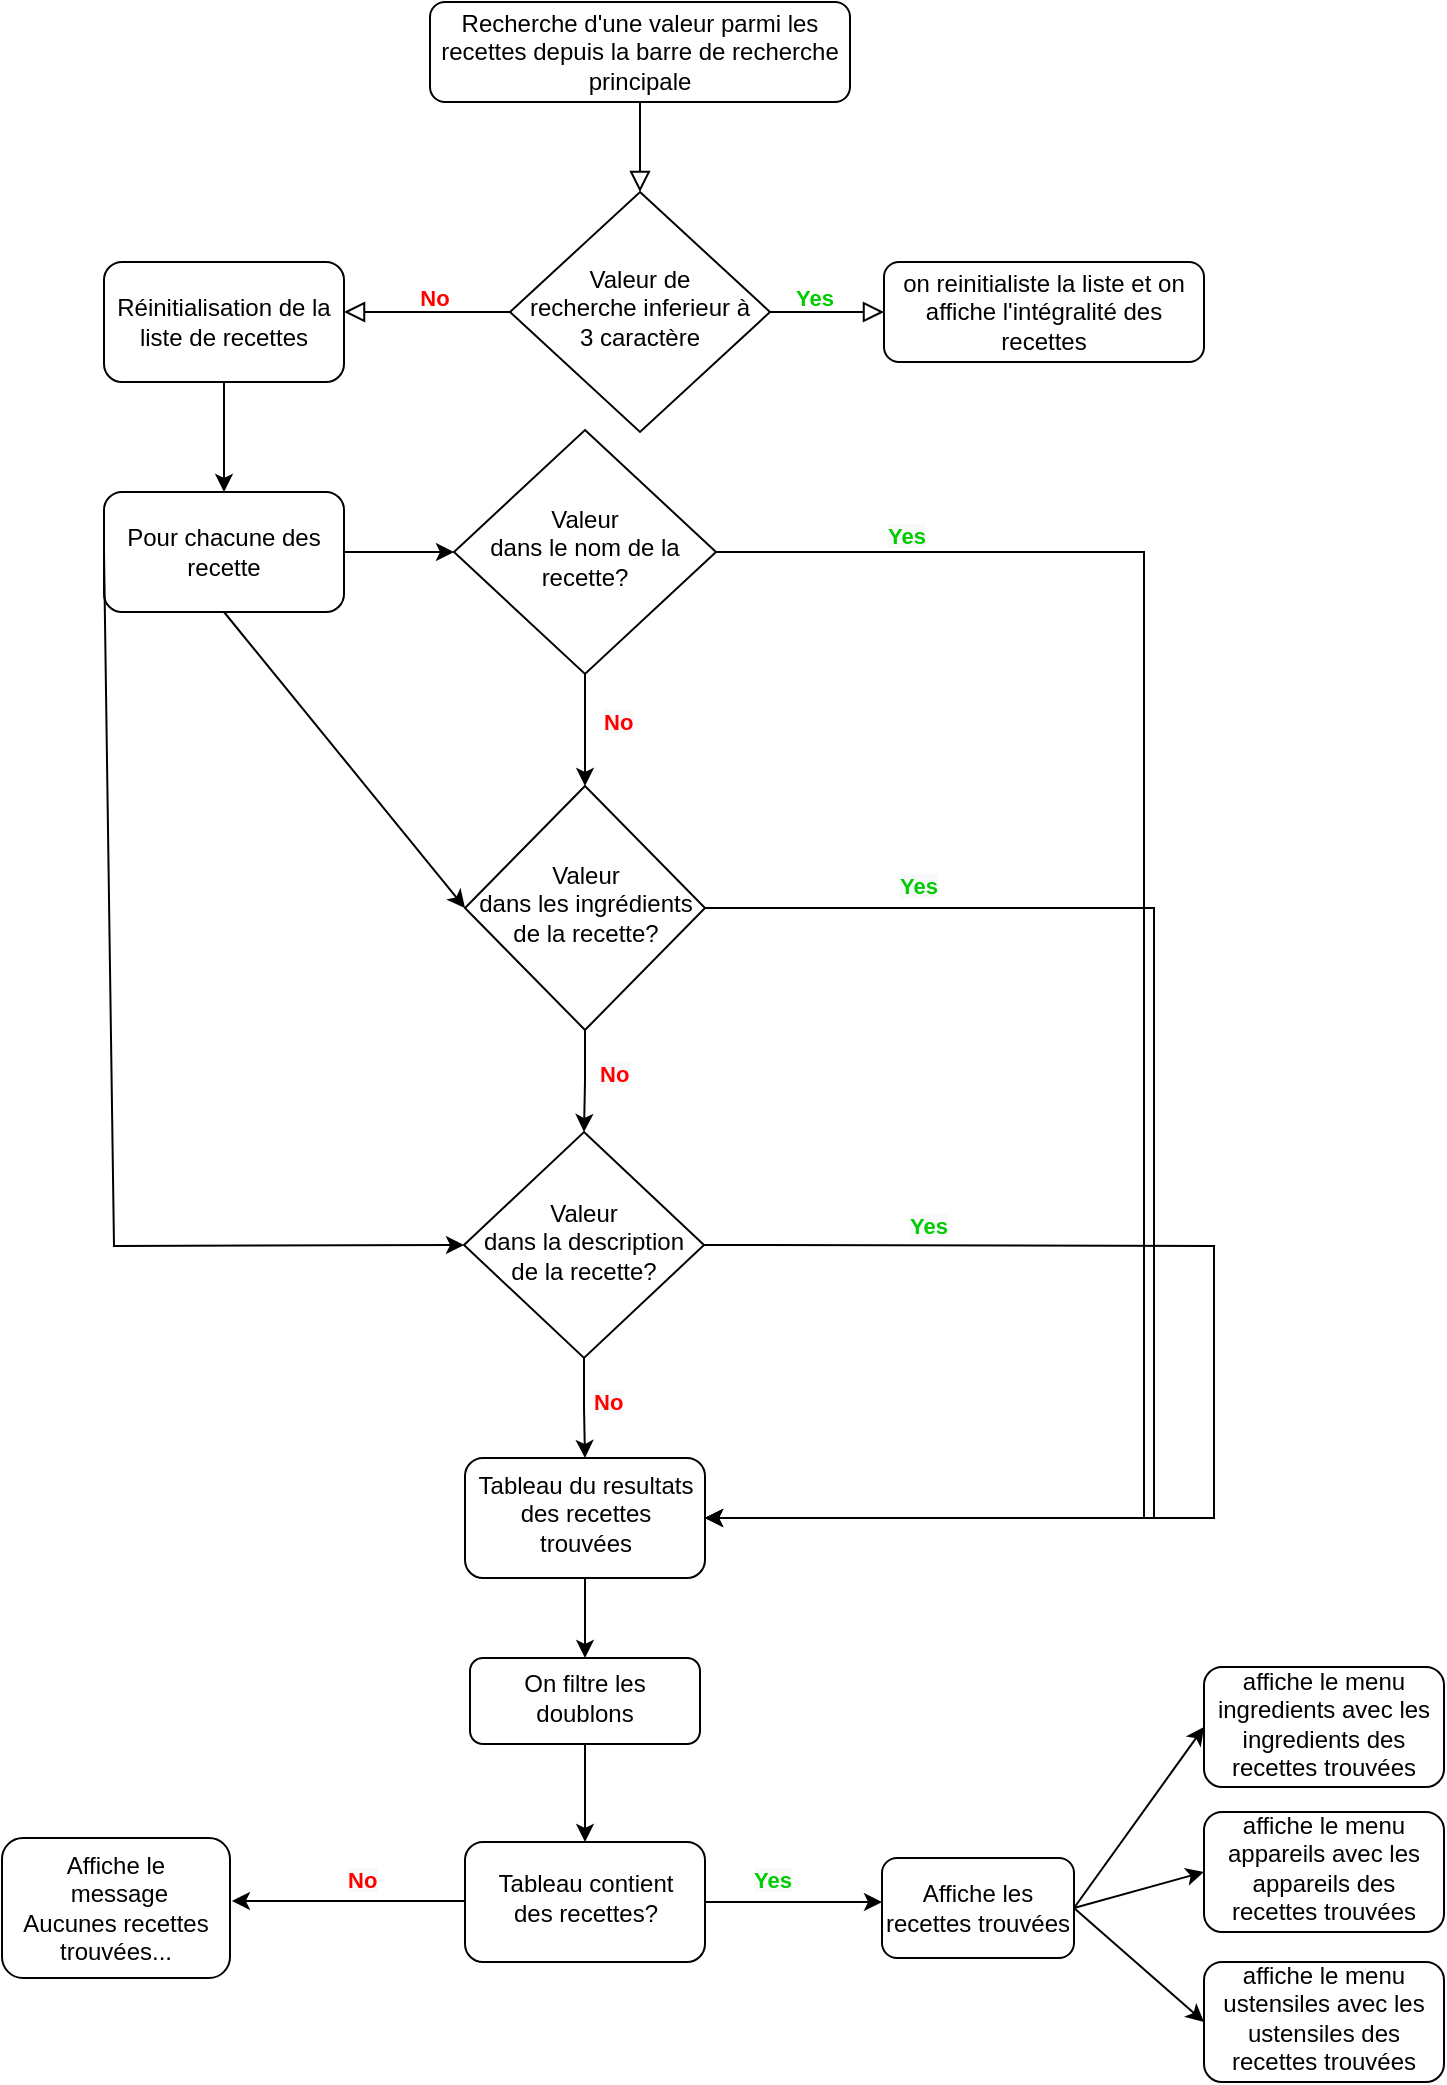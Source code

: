 <mxfile version="20.3.6" type="github">
  <diagram id="C5RBs43oDa-KdzZeNtuy" name="Page-1">
    <mxGraphModel dx="2370" dy="1337" grid="1" gridSize="10" guides="1" tooltips="1" connect="1" arrows="1" fold="1" page="1" pageScale="1" pageWidth="827" pageHeight="1169" math="0" shadow="0">
      <root>
        <mxCell id="WIyWlLk6GJQsqaUBKTNV-0" />
        <mxCell id="WIyWlLk6GJQsqaUBKTNV-1" parent="WIyWlLk6GJQsqaUBKTNV-0" />
        <mxCell id="7H8xr5HaLFff8GM3fQpU-0" value="" style="rounded=0;html=1;jettySize=auto;orthogonalLoop=1;fontSize=11;endArrow=block;endFill=0;endSize=8;strokeWidth=1;shadow=0;labelBackgroundColor=none;edgeStyle=orthogonalEdgeStyle;" edge="1" parent="WIyWlLk6GJQsqaUBKTNV-1" source="7H8xr5HaLFff8GM3fQpU-1" target="7H8xr5HaLFff8GM3fQpU-4">
          <mxGeometry relative="1" as="geometry" />
        </mxCell>
        <mxCell id="7H8xr5HaLFff8GM3fQpU-1" value="Recherche d&#39;une valeur parmi les recettes depuis la barre de recherche principale" style="rounded=1;whiteSpace=wrap;html=1;fontSize=12;glass=0;strokeWidth=1;shadow=0;" vertex="1" parent="WIyWlLk6GJQsqaUBKTNV-1">
          <mxGeometry x="278" y="82" width="210" height="50" as="geometry" />
        </mxCell>
        <mxCell id="7H8xr5HaLFff8GM3fQpU-2" value="&lt;font color=&quot;#ff0000&quot;&gt;No&lt;/font&gt;" style="rounded=0;html=1;jettySize=auto;orthogonalLoop=1;fontSize=11;endArrow=block;endFill=0;endSize=8;strokeWidth=1;shadow=0;labelBackgroundColor=none;edgeStyle=orthogonalEdgeStyle;fontStyle=1" edge="1" parent="WIyWlLk6GJQsqaUBKTNV-1" source="7H8xr5HaLFff8GM3fQpU-4">
          <mxGeometry x="-0.084" y="-7" relative="1" as="geometry">
            <mxPoint as="offset" />
            <mxPoint x="235" y="237" as="targetPoint" />
          </mxGeometry>
        </mxCell>
        <mxCell id="7H8xr5HaLFff8GM3fQpU-3" value="&lt;b&gt;&lt;font color=&quot;#00cc00&quot;&gt;Yes&lt;/font&gt;&lt;/b&gt;" style="edgeStyle=orthogonalEdgeStyle;rounded=0;html=1;jettySize=auto;orthogonalLoop=1;fontSize=11;endArrow=block;endFill=0;endSize=8;strokeWidth=1;shadow=0;labelBackgroundColor=none;" edge="1" parent="WIyWlLk6GJQsqaUBKTNV-1" source="7H8xr5HaLFff8GM3fQpU-4" target="7H8xr5HaLFff8GM3fQpU-5">
          <mxGeometry x="-0.228" y="7" relative="1" as="geometry">
            <mxPoint as="offset" />
          </mxGeometry>
        </mxCell>
        <mxCell id="7H8xr5HaLFff8GM3fQpU-4" value="Valeur de &lt;br&gt;recherche inferieur à 3 caractère" style="rhombus;whiteSpace=wrap;html=1;shadow=0;fontFamily=Helvetica;fontSize=12;align=center;strokeWidth=1;spacing=6;spacingTop=-4;" vertex="1" parent="WIyWlLk6GJQsqaUBKTNV-1">
          <mxGeometry x="318" y="177" width="130" height="120" as="geometry" />
        </mxCell>
        <mxCell id="7H8xr5HaLFff8GM3fQpU-5" value="on reinitialiste la liste et on affiche l&#39;intégralité des recettes" style="rounded=1;whiteSpace=wrap;html=1;fontSize=12;glass=0;strokeWidth=1;shadow=0;" vertex="1" parent="WIyWlLk6GJQsqaUBKTNV-1">
          <mxGeometry x="505" y="212" width="160" height="50" as="geometry" />
        </mxCell>
        <mxCell id="7H8xr5HaLFff8GM3fQpU-7" value="" style="edgeStyle=orthogonalEdgeStyle;rounded=0;orthogonalLoop=1;jettySize=auto;html=1;" edge="1" parent="WIyWlLk6GJQsqaUBKTNV-1" source="7H8xr5HaLFff8GM3fQpU-8" target="7H8xr5HaLFff8GM3fQpU-14">
          <mxGeometry relative="1" as="geometry" />
        </mxCell>
        <mxCell id="7H8xr5HaLFff8GM3fQpU-8" value="Valeur &lt;br&gt;dans le nom de la recette?" style="rhombus;whiteSpace=wrap;html=1;shadow=0;fontFamily=Helvetica;fontSize=12;align=center;strokeWidth=1;spacing=6;spacingTop=-4;" vertex="1" parent="WIyWlLk6GJQsqaUBKTNV-1">
          <mxGeometry x="290" y="296" width="131" height="122" as="geometry" />
        </mxCell>
        <mxCell id="7H8xr5HaLFff8GM3fQpU-9" value="" style="edgeStyle=orthogonalEdgeStyle;rounded=0;orthogonalLoop=1;jettySize=auto;html=1;" edge="1" parent="WIyWlLk6GJQsqaUBKTNV-1" source="7H8xr5HaLFff8GM3fQpU-10" target="7H8xr5HaLFff8GM3fQpU-21">
          <mxGeometry relative="1" as="geometry" />
        </mxCell>
        <mxCell id="7H8xr5HaLFff8GM3fQpU-10" value="Réinitialisation de la liste de recettes" style="rounded=1;whiteSpace=wrap;html=1;" vertex="1" parent="WIyWlLk6GJQsqaUBKTNV-1">
          <mxGeometry x="115" y="212" width="120" height="60" as="geometry" />
        </mxCell>
        <mxCell id="7H8xr5HaLFff8GM3fQpU-13" value="" style="edgeStyle=orthogonalEdgeStyle;rounded=0;orthogonalLoop=1;jettySize=auto;html=1;" edge="1" parent="WIyWlLk6GJQsqaUBKTNV-1" source="7H8xr5HaLFff8GM3fQpU-14" target="7H8xr5HaLFff8GM3fQpU-18">
          <mxGeometry relative="1" as="geometry" />
        </mxCell>
        <mxCell id="7H8xr5HaLFff8GM3fQpU-14" value="Valeur &lt;br&gt;dans les ingrédients de la recette?" style="rhombus;whiteSpace=wrap;html=1;shadow=0;fontFamily=Helvetica;fontSize=12;align=center;strokeWidth=1;spacing=6;spacingTop=-4;" vertex="1" parent="WIyWlLk6GJQsqaUBKTNV-1">
          <mxGeometry x="295.5" y="474" width="120" height="122" as="geometry" />
        </mxCell>
        <mxCell id="7H8xr5HaLFff8GM3fQpU-17" value="" style="edgeStyle=orthogonalEdgeStyle;rounded=0;orthogonalLoop=1;jettySize=auto;html=1;" edge="1" parent="WIyWlLk6GJQsqaUBKTNV-1" source="7H8xr5HaLFff8GM3fQpU-18" target="7H8xr5HaLFff8GM3fQpU-25">
          <mxGeometry relative="1" as="geometry" />
        </mxCell>
        <mxCell id="7H8xr5HaLFff8GM3fQpU-18" value="Valeur &lt;br&gt;dans la description de la recette?" style="rhombus;whiteSpace=wrap;html=1;shadow=0;fontFamily=Helvetica;fontSize=12;align=center;strokeWidth=1;spacing=6;spacingTop=-4;" vertex="1" parent="WIyWlLk6GJQsqaUBKTNV-1">
          <mxGeometry x="295" y="647" width="120" height="113" as="geometry" />
        </mxCell>
        <mxCell id="7H8xr5HaLFff8GM3fQpU-20" value="" style="edgeStyle=orthogonalEdgeStyle;rounded=0;orthogonalLoop=1;jettySize=auto;html=1;" edge="1" parent="WIyWlLk6GJQsqaUBKTNV-1" source="7H8xr5HaLFff8GM3fQpU-21" target="7H8xr5HaLFff8GM3fQpU-8">
          <mxGeometry relative="1" as="geometry" />
        </mxCell>
        <mxCell id="7H8xr5HaLFff8GM3fQpU-21" value="Pour chacune des recette" style="rounded=1;whiteSpace=wrap;html=1;" vertex="1" parent="WIyWlLk6GJQsqaUBKTNV-1">
          <mxGeometry x="115" y="327" width="120" height="60" as="geometry" />
        </mxCell>
        <mxCell id="7H8xr5HaLFff8GM3fQpU-22" value="" style="endArrow=classic;html=1;rounded=0;exitX=0.5;exitY=1;exitDx=0;exitDy=0;entryX=0;entryY=0.5;entryDx=0;entryDy=0;" edge="1" parent="WIyWlLk6GJQsqaUBKTNV-1" source="7H8xr5HaLFff8GM3fQpU-21" target="7H8xr5HaLFff8GM3fQpU-14">
          <mxGeometry width="50" height="50" relative="1" as="geometry">
            <mxPoint x="375" y="422" as="sourcePoint" />
            <mxPoint x="425" y="372" as="targetPoint" />
          </mxGeometry>
        </mxCell>
        <mxCell id="7H8xr5HaLFff8GM3fQpU-23" value="" style="endArrow=classic;html=1;rounded=0;exitX=0;exitY=0.5;exitDx=0;exitDy=0;entryX=0;entryY=0.5;entryDx=0;entryDy=0;" edge="1" parent="WIyWlLk6GJQsqaUBKTNV-1" source="7H8xr5HaLFff8GM3fQpU-21" target="7H8xr5HaLFff8GM3fQpU-18">
          <mxGeometry width="50" height="50" relative="1" as="geometry">
            <mxPoint x="375" y="522" as="sourcePoint" />
            <mxPoint x="425" y="472" as="targetPoint" />
            <Array as="points">
              <mxPoint x="120" y="704" />
            </Array>
          </mxGeometry>
        </mxCell>
        <mxCell id="7H8xr5HaLFff8GM3fQpU-24" value="" style="edgeStyle=orthogonalEdgeStyle;rounded=0;orthogonalLoop=1;jettySize=auto;html=1;" edge="1" parent="WIyWlLk6GJQsqaUBKTNV-1" source="7H8xr5HaLFff8GM3fQpU-25" target="7H8xr5HaLFff8GM3fQpU-43">
          <mxGeometry relative="1" as="geometry" />
        </mxCell>
        <mxCell id="7H8xr5HaLFff8GM3fQpU-25" value="Tableau du resultats des recettes trouvées" style="whiteSpace=wrap;html=1;rounded=1;shadow=0;strokeWidth=1;spacing=6;spacingTop=-4;" vertex="1" parent="WIyWlLk6GJQsqaUBKTNV-1">
          <mxGeometry x="295.5" y="810" width="120" height="60" as="geometry" />
        </mxCell>
        <mxCell id="7H8xr5HaLFff8GM3fQpU-26" value="" style="endArrow=classic;html=1;rounded=0;exitX=1;exitY=0.5;exitDx=0;exitDy=0;entryX=1;entryY=0.5;entryDx=0;entryDy=0;" edge="1" parent="WIyWlLk6GJQsqaUBKTNV-1" source="7H8xr5HaLFff8GM3fQpU-18" target="7H8xr5HaLFff8GM3fQpU-25">
          <mxGeometry width="50" height="50" relative="1" as="geometry">
            <mxPoint x="610" y="703.5" as="sourcePoint" />
            <mxPoint x="375" y="612" as="targetPoint" />
            <Array as="points">
              <mxPoint x="670" y="704" />
              <mxPoint x="670" y="840" />
            </Array>
          </mxGeometry>
        </mxCell>
        <mxCell id="7H8xr5HaLFff8GM3fQpU-27" value="" style="endArrow=classic;html=1;rounded=0;entryX=1;entryY=0.5;entryDx=0;entryDy=0;" edge="1" parent="WIyWlLk6GJQsqaUBKTNV-1" source="7H8xr5HaLFff8GM3fQpU-14" target="7H8xr5HaLFff8GM3fQpU-25">
          <mxGeometry width="50" height="50" relative="1" as="geometry">
            <mxPoint x="610" y="535.005" as="sourcePoint" />
            <mxPoint x="405" y="762" as="targetPoint" />
            <Array as="points">
              <mxPoint x="640" y="535" />
              <mxPoint x="640" y="840" />
            </Array>
          </mxGeometry>
        </mxCell>
        <mxCell id="7H8xr5HaLFff8GM3fQpU-28" value="" style="endArrow=classic;html=1;rounded=0;exitX=1;exitY=0.5;exitDx=0;exitDy=0;entryX=1;entryY=0.5;entryDx=0;entryDy=0;" edge="1" parent="WIyWlLk6GJQsqaUBKTNV-1" source="7H8xr5HaLFff8GM3fQpU-8" target="7H8xr5HaLFff8GM3fQpU-25">
          <mxGeometry width="50" height="50" relative="1" as="geometry">
            <mxPoint x="604" y="357" as="sourcePoint" />
            <mxPoint x="225" y="452" as="targetPoint" />
            <Array as="points">
              <mxPoint x="635" y="357" />
              <mxPoint x="635" y="767" />
              <mxPoint x="635" y="840" />
            </Array>
          </mxGeometry>
        </mxCell>
        <mxCell id="7H8xr5HaLFff8GM3fQpU-29" value="&lt;span style=&quot;font-family: Helvetica; font-size: 11px; font-style: normal; font-variant-ligatures: normal; font-variant-caps: normal; letter-spacing: normal; orphans: 2; text-align: center; text-indent: 0px; text-transform: none; widows: 2; word-spacing: 0px; -webkit-text-stroke-width: 0px; background-color: rgb(248, 249, 250); text-decoration-thickness: initial; text-decoration-style: initial; text-decoration-color: initial; float: none; display: inline !important;&quot;&gt;&lt;b style=&quot;&quot;&gt;&lt;font color=&quot;#00cc00&quot;&gt;Yes&lt;/font&gt;&lt;/b&gt;&lt;/span&gt;" style="text;whiteSpace=wrap;html=1;" vertex="1" parent="WIyWlLk6GJQsqaUBKTNV-1">
          <mxGeometry x="505" y="335" width="50" height="40" as="geometry" />
        </mxCell>
        <mxCell id="7H8xr5HaLFff8GM3fQpU-30" value="&lt;span style=&quot;font-family: Helvetica; font-size: 11px; font-style: normal; font-variant-ligatures: normal; font-variant-caps: normal; letter-spacing: normal; orphans: 2; text-align: center; text-indent: 0px; text-transform: none; widows: 2; word-spacing: 0px; -webkit-text-stroke-width: 0px; background-color: rgb(248, 249, 250); text-decoration-thickness: initial; text-decoration-style: initial; text-decoration-color: initial; float: none; display: inline !important;&quot;&gt;&lt;b style=&quot;&quot;&gt;&lt;font color=&quot;#00cc00&quot;&gt;Yes&lt;/font&gt;&lt;/b&gt;&lt;/span&gt;" style="text;whiteSpace=wrap;html=1;" vertex="1" parent="WIyWlLk6GJQsqaUBKTNV-1">
          <mxGeometry x="511" y="510" width="50" height="40" as="geometry" />
        </mxCell>
        <mxCell id="7H8xr5HaLFff8GM3fQpU-31" value="&lt;span style=&quot;font-family: Helvetica; font-size: 11px; font-style: normal; font-variant-ligatures: normal; font-variant-caps: normal; letter-spacing: normal; orphans: 2; text-align: center; text-indent: 0px; text-transform: none; widows: 2; word-spacing: 0px; -webkit-text-stroke-width: 0px; background-color: rgb(248, 249, 250); text-decoration-thickness: initial; text-decoration-style: initial; text-decoration-color: initial; float: none; display: inline !important;&quot;&gt;&lt;b style=&quot;&quot;&gt;&lt;font color=&quot;#00cc00&quot;&gt;Yes&lt;/font&gt;&lt;/b&gt;&lt;/span&gt;" style="text;whiteSpace=wrap;html=1;" vertex="1" parent="WIyWlLk6GJQsqaUBKTNV-1">
          <mxGeometry x="516" y="680" width="50" height="40" as="geometry" />
        </mxCell>
        <mxCell id="7H8xr5HaLFff8GM3fQpU-32" value="&lt;span style=&quot;font-family: Helvetica; font-size: 11px; font-style: normal; font-variant-ligatures: normal; font-variant-caps: normal; letter-spacing: normal; orphans: 2; text-align: center; text-indent: 0px; text-transform: none; widows: 2; word-spacing: 0px; -webkit-text-stroke-width: 0px; background-color: rgb(248, 249, 250); text-decoration-thickness: initial; text-decoration-style: initial; text-decoration-color: initial; float: none; display: inline !important;&quot;&gt;&lt;font style=&quot;&quot; color=&quot;#ff0000&quot;&gt;&lt;b&gt;No&lt;/b&gt;&lt;/font&gt;&lt;/span&gt;" style="text;whiteSpace=wrap;html=1;" vertex="1" parent="WIyWlLk6GJQsqaUBKTNV-1">
          <mxGeometry x="363" y="428" width="50" height="40" as="geometry" />
        </mxCell>
        <mxCell id="7H8xr5HaLFff8GM3fQpU-33" value="&lt;span style=&quot;font-family: Helvetica; font-size: 11px; font-style: normal; font-variant-ligatures: normal; font-variant-caps: normal; letter-spacing: normal; orphans: 2; text-align: center; text-indent: 0px; text-transform: none; widows: 2; word-spacing: 0px; -webkit-text-stroke-width: 0px; background-color: rgb(248, 249, 250); text-decoration-thickness: initial; text-decoration-style: initial; text-decoration-color: initial; float: none; display: inline !important;&quot;&gt;&lt;b style=&quot;&quot;&gt;&lt;font color=&quot;#ff0000&quot;&gt;No&lt;/font&gt;&lt;/b&gt;&lt;/span&gt;" style="text;whiteSpace=wrap;html=1;" vertex="1" parent="WIyWlLk6GJQsqaUBKTNV-1">
          <mxGeometry x="360.5" y="604" width="50" height="40" as="geometry" />
        </mxCell>
        <mxCell id="7H8xr5HaLFff8GM3fQpU-34" value="&lt;span style=&quot;font-family: Helvetica; font-size: 11px; font-style: normal; font-variant-ligatures: normal; font-variant-caps: normal; letter-spacing: normal; orphans: 2; text-align: center; text-indent: 0px; text-transform: none; widows: 2; word-spacing: 0px; -webkit-text-stroke-width: 0px; background-color: rgb(248, 249, 250); text-decoration-thickness: initial; text-decoration-style: initial; text-decoration-color: initial; float: none; display: inline !important;&quot;&gt;&lt;font style=&quot;&quot; color=&quot;#ff0000&quot;&gt;&lt;b&gt;No&lt;/b&gt;&lt;/font&gt;&lt;/span&gt;" style="text;whiteSpace=wrap;html=1;" vertex="1" parent="WIyWlLk6GJQsqaUBKTNV-1">
          <mxGeometry x="358" y="768" width="50" height="40" as="geometry" />
        </mxCell>
        <mxCell id="7H8xr5HaLFff8GM3fQpU-35" value="" style="edgeStyle=orthogonalEdgeStyle;rounded=0;orthogonalLoop=1;jettySize=auto;html=1;" edge="1" parent="WIyWlLk6GJQsqaUBKTNV-1" source="7H8xr5HaLFff8GM3fQpU-37">
          <mxGeometry relative="1" as="geometry">
            <mxPoint x="504" y="1032" as="targetPoint" />
          </mxGeometry>
        </mxCell>
        <mxCell id="7H8xr5HaLFff8GM3fQpU-36" value="" style="edgeStyle=orthogonalEdgeStyle;rounded=0;orthogonalLoop=1;jettySize=auto;html=1;" edge="1" parent="WIyWlLk6GJQsqaUBKTNV-1" source="7H8xr5HaLFff8GM3fQpU-37">
          <mxGeometry relative="1" as="geometry">
            <mxPoint x="178.967" y="1031.467" as="targetPoint" />
          </mxGeometry>
        </mxCell>
        <mxCell id="7H8xr5HaLFff8GM3fQpU-37" value="Tableau contient des recettes?" style="whiteSpace=wrap;html=1;rounded=1;shadow=0;strokeWidth=1;spacing=6;spacingTop=-4;" vertex="1" parent="WIyWlLk6GJQsqaUBKTNV-1">
          <mxGeometry x="295.5" y="1002" width="120" height="60" as="geometry" />
        </mxCell>
        <mxCell id="7H8xr5HaLFff8GM3fQpU-38" value="Affiche les recettes trouvées" style="rounded=1;whiteSpace=wrap;html=1;" vertex="1" parent="WIyWlLk6GJQsqaUBKTNV-1">
          <mxGeometry x="504" y="1010" width="96" height="50" as="geometry" />
        </mxCell>
        <mxCell id="7H8xr5HaLFff8GM3fQpU-39" value="Affiche le&lt;br&gt;&amp;nbsp;message&lt;br&gt;Aucunes recettes trouvées..." style="rounded=1;whiteSpace=wrap;html=1;" vertex="1" parent="WIyWlLk6GJQsqaUBKTNV-1">
          <mxGeometry x="64" y="1000" width="114" height="70" as="geometry" />
        </mxCell>
        <mxCell id="7H8xr5HaLFff8GM3fQpU-40" value="&lt;span style=&quot;font-family: Helvetica; font-size: 11px; font-style: normal; font-variant-ligatures: normal; font-variant-caps: normal; letter-spacing: normal; orphans: 2; text-align: center; text-indent: 0px; text-transform: none; widows: 2; word-spacing: 0px; -webkit-text-stroke-width: 0px; background-color: rgb(248, 249, 250); text-decoration-thickness: initial; text-decoration-style: initial; text-decoration-color: initial; float: none; display: inline !important;&quot;&gt;&lt;b style=&quot;&quot;&gt;&lt;font color=&quot;#ff0000&quot;&gt;No&lt;/font&gt;&lt;/b&gt;&lt;/span&gt;" style="text;whiteSpace=wrap;html=1;" vertex="1" parent="WIyWlLk6GJQsqaUBKTNV-1">
          <mxGeometry x="235" y="1007" width="50" height="40" as="geometry" />
        </mxCell>
        <mxCell id="7H8xr5HaLFff8GM3fQpU-41" value="&lt;span style=&quot;font-family: Helvetica; font-size: 11px; font-style: normal; font-variant-ligatures: normal; font-variant-caps: normal; letter-spacing: normal; orphans: 2; text-align: center; text-indent: 0px; text-transform: none; widows: 2; word-spacing: 0px; -webkit-text-stroke-width: 0px; background-color: rgb(248, 249, 250); text-decoration-thickness: initial; text-decoration-style: initial; text-decoration-color: initial; float: none; display: inline !important;&quot;&gt;&lt;b style=&quot;&quot;&gt;&lt;font color=&quot;#00cc00&quot;&gt;Yes&lt;/font&gt;&lt;/b&gt;&lt;/span&gt;" style="text;whiteSpace=wrap;html=1;" vertex="1" parent="WIyWlLk6GJQsqaUBKTNV-1">
          <mxGeometry x="438" y="1007" width="50" height="40" as="geometry" />
        </mxCell>
        <mxCell id="7H8xr5HaLFff8GM3fQpU-42" value="" style="edgeStyle=orthogonalEdgeStyle;rounded=0;orthogonalLoop=1;jettySize=auto;html=1;" edge="1" parent="WIyWlLk6GJQsqaUBKTNV-1" source="7H8xr5HaLFff8GM3fQpU-43" target="7H8xr5HaLFff8GM3fQpU-37">
          <mxGeometry relative="1" as="geometry" />
        </mxCell>
        <mxCell id="7H8xr5HaLFff8GM3fQpU-43" value="On filtre les doublons" style="whiteSpace=wrap;html=1;rounded=1;shadow=0;strokeWidth=1;spacing=6;spacingTop=-4;" vertex="1" parent="WIyWlLk6GJQsqaUBKTNV-1">
          <mxGeometry x="298" y="910" width="115" height="43" as="geometry" />
        </mxCell>
        <mxCell id="7H8xr5HaLFff8GM3fQpU-44" value="affiche le menu ingredients avec les ingredients des recettes trouvées" style="whiteSpace=wrap;html=1;rounded=1;shadow=0;strokeWidth=1;spacing=6;spacingTop=-4;" vertex="1" parent="WIyWlLk6GJQsqaUBKTNV-1">
          <mxGeometry x="665" y="914.5" width="120" height="60" as="geometry" />
        </mxCell>
        <mxCell id="7H8xr5HaLFff8GM3fQpU-45" value="affiche le menu appareils avec les appareils des recettes trouvées" style="whiteSpace=wrap;html=1;rounded=1;shadow=0;strokeWidth=1;spacing=6;spacingTop=-4;" vertex="1" parent="WIyWlLk6GJQsqaUBKTNV-1">
          <mxGeometry x="665" y="987" width="120" height="60" as="geometry" />
        </mxCell>
        <mxCell id="7H8xr5HaLFff8GM3fQpU-46" value="affiche le menu ustensiles avec les ustensiles des recettes trouvées" style="whiteSpace=wrap;html=1;rounded=1;shadow=0;strokeWidth=1;spacing=6;spacingTop=-4;" vertex="1" parent="WIyWlLk6GJQsqaUBKTNV-1">
          <mxGeometry x="665" y="1062" width="120" height="60" as="geometry" />
        </mxCell>
        <mxCell id="7H8xr5HaLFff8GM3fQpU-47" value="" style="endArrow=classic;html=1;rounded=0;exitX=1;exitY=0.5;exitDx=0;exitDy=0;entryX=0;entryY=0.5;entryDx=0;entryDy=0;" edge="1" parent="WIyWlLk6GJQsqaUBKTNV-1" source="7H8xr5HaLFff8GM3fQpU-38" target="7H8xr5HaLFff8GM3fQpU-44">
          <mxGeometry width="50" height="50" relative="1" as="geometry">
            <mxPoint x="234" y="1004" as="sourcePoint" />
            <mxPoint x="284" y="954" as="targetPoint" />
            <Array as="points" />
          </mxGeometry>
        </mxCell>
        <mxCell id="7H8xr5HaLFff8GM3fQpU-48" value="" style="endArrow=classic;html=1;rounded=0;exitX=1;exitY=0.5;exitDx=0;exitDy=0;entryX=0;entryY=0.5;entryDx=0;entryDy=0;" edge="1" parent="WIyWlLk6GJQsqaUBKTNV-1" source="7H8xr5HaLFff8GM3fQpU-38" target="7H8xr5HaLFff8GM3fQpU-45">
          <mxGeometry width="50" height="50" relative="1" as="geometry">
            <mxPoint x="234" y="1004" as="sourcePoint" />
            <mxPoint x="284" y="954" as="targetPoint" />
          </mxGeometry>
        </mxCell>
        <mxCell id="7H8xr5HaLFff8GM3fQpU-49" value="" style="endArrow=classic;html=1;rounded=0;exitX=1;exitY=0.5;exitDx=0;exitDy=0;entryX=0;entryY=0.5;entryDx=0;entryDy=0;" edge="1" parent="WIyWlLk6GJQsqaUBKTNV-1" source="7H8xr5HaLFff8GM3fQpU-38" target="7H8xr5HaLFff8GM3fQpU-46">
          <mxGeometry width="50" height="50" relative="1" as="geometry">
            <mxPoint x="234" y="1004" as="sourcePoint" />
            <mxPoint x="284" y="954" as="targetPoint" />
          </mxGeometry>
        </mxCell>
      </root>
    </mxGraphModel>
  </diagram>
</mxfile>
